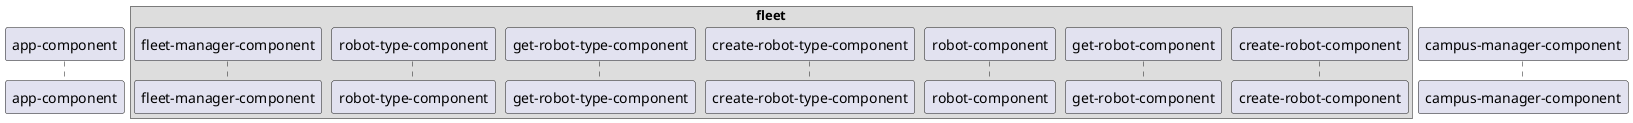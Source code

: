 @startuml lvl3


autonumber

participant "app-component" as AP
box "fleet"
participant "fleet-manager-component" as FM


participant "robot-type-component" as RT
participant "get-robot-type-component" as GRT
participant "create-robot-type-component" as CRT


participant "robot-component" as RC
participant "get-robot-component" as GRC
participant "create-robot-component" as CRC


end box


participant "campus-manager-component" as CM






@enduml